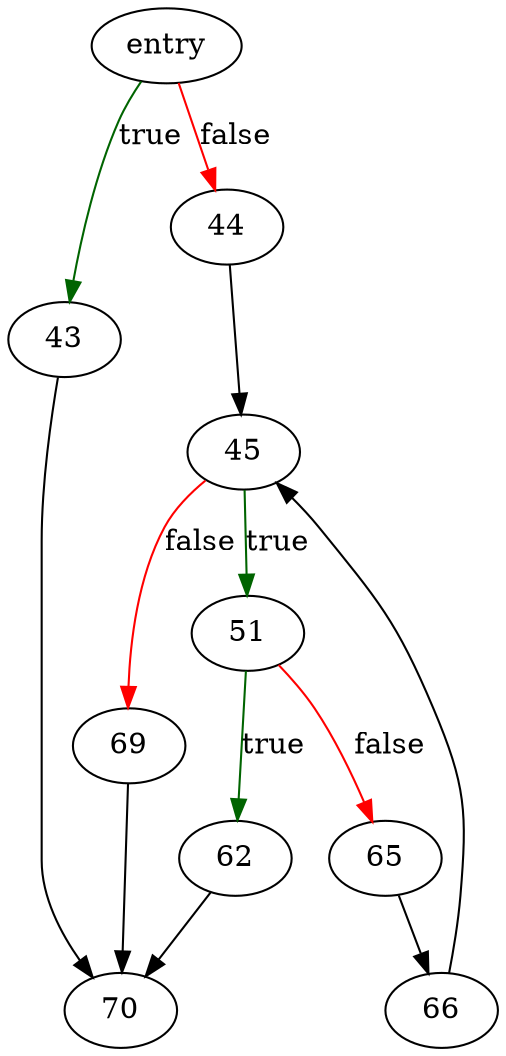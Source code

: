 digraph "resolveOrderByTermToExprList" {
	// Node definitions.
	3 [label=entry];
	43;
	44;
	45;
	51;
	62;
	65;
	66;
	69;
	70;

	// Edge definitions.
	3 -> 43 [
		color=darkgreen
		label=true
	];
	3 -> 44 [
		color=red
		label=false
	];
	43 -> 70;
	44 -> 45;
	45 -> 51 [
		color=darkgreen
		label=true
	];
	45 -> 69 [
		color=red
		label=false
	];
	51 -> 62 [
		color=darkgreen
		label=true
	];
	51 -> 65 [
		color=red
		label=false
	];
	62 -> 70;
	65 -> 66;
	66 -> 45;
	69 -> 70;
}